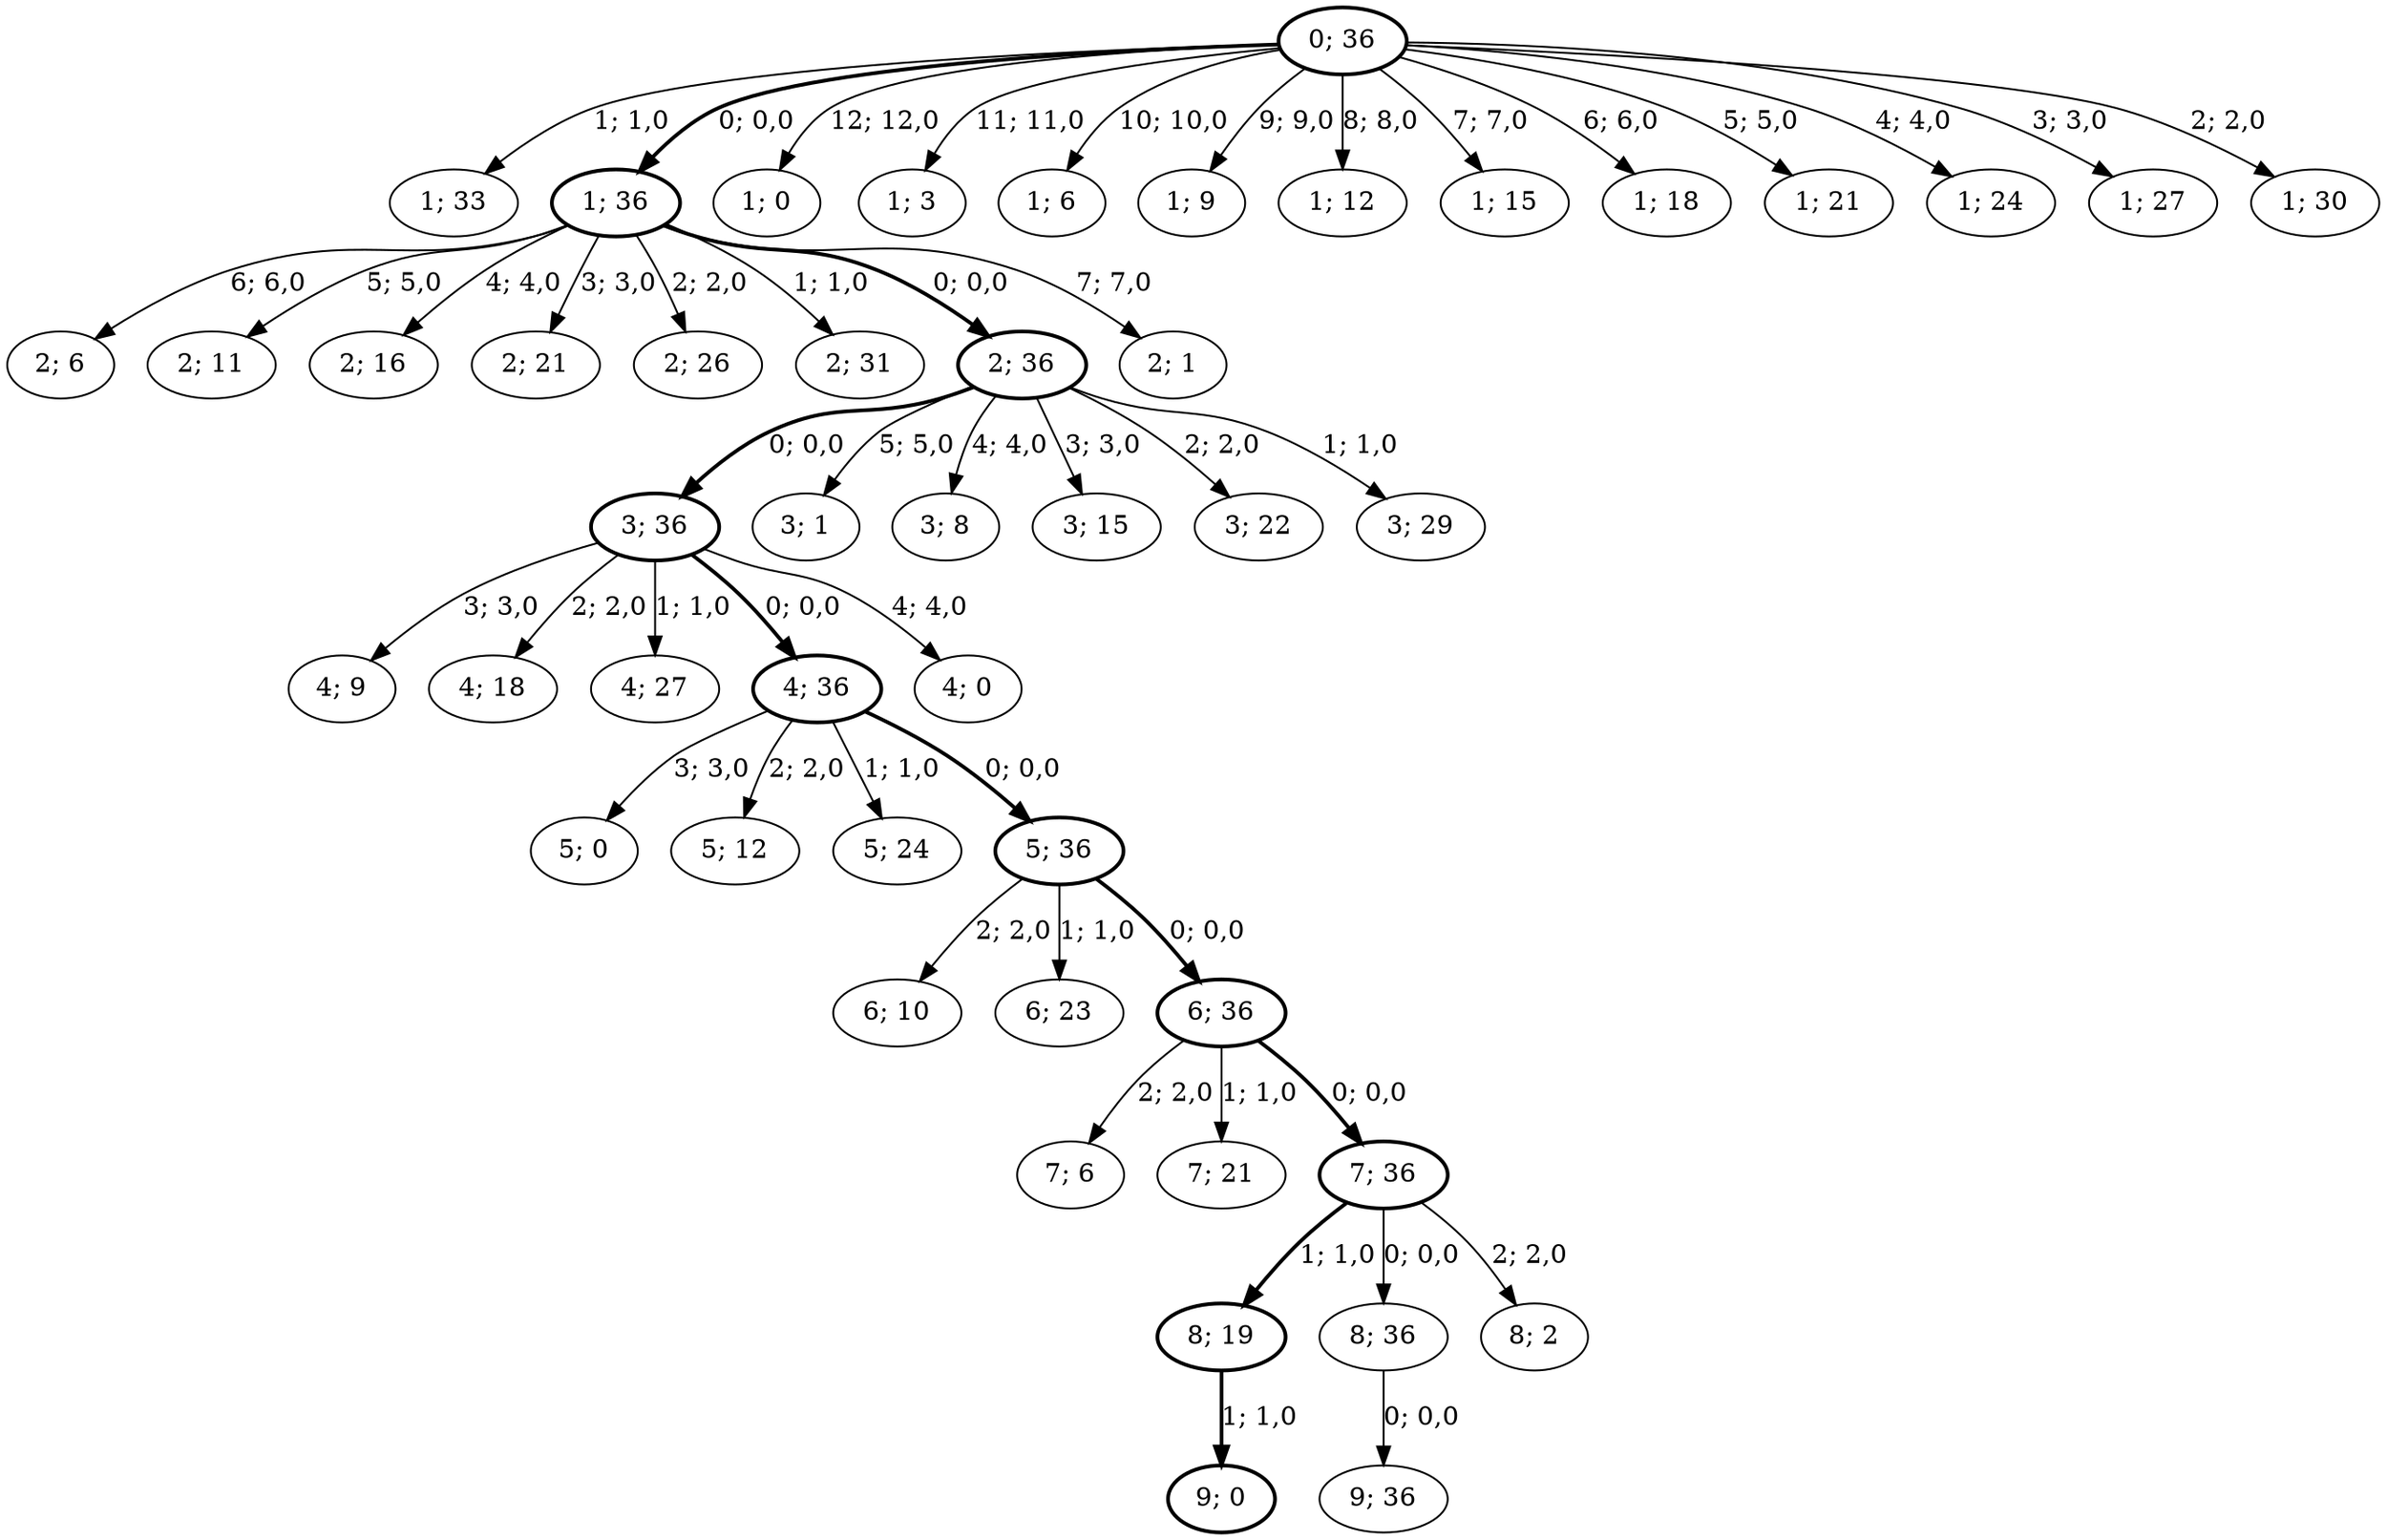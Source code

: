 strict digraph G {
  1 [ style="solid" label="1; 33" ];
  2 [ style="bold" label="3; 36" ];
  3 [ style="bold" label="1; 36" ];
  4 [ style="solid" label="2; 6" ];
  5 [ style="solid" label="6; 10" ];
  6 [ style="solid" label="4; 9" ];
  7 [ style="solid" label="2; 11" ];
  8 [ style="bold" label="8; 19" ];
  9 [ style="solid" label="2; 16" ];
  10 [ style="solid" label="4; 18" ];
  11 [ style="solid" label="6; 23" ];
  12 [ style="solid" label="2; 21" ];
  13 [ style="solid" label="4; 27" ];
  14 [ style="bold" label="9; 0" ];
  15 [ style="solid" label="2; 26" ];
  16 [ style="solid" label="5; 0" ];
  17 [ style="solid" label="8; 36" ];
  18 [ style="solid" label="2; 31" ];
  19 [ style="solid" label="3; 1" ];
  20 [ style="bold" label="6; 36" ];
  21 [ style="solid" label="1; 0" ];
  22 [ style="solid" label="7; 6" ];
  23 [ style="bold" label="4; 36" ];
  24 [ style="solid" label="1; 3" ];
  25 [ style="bold" label="2; 36" ];
  26 [ style="bold" label="0; 36" ];
  27 [ style="solid" label="1; 6" ];
  28 [ style="solid" label="3; 8" ];
  29 [ style="solid" label="5; 12" ];
  30 [ style="solid" label="1; 9" ];
  31 [ style="solid" label="1; 12" ];
  32 [ style="solid" label="3; 15" ];
  33 [ style="solid" label="1; 15" ];
  34 [ style="solid" label="7; 21" ];
  35 [ style="solid" label="1; 18" ];
  36 [ style="solid" label="3; 22" ];
  37 [ style="solid" label="5; 24" ];
  38 [ style="solid" label="1; 21" ];
  39 [ style="solid" label="1; 24" ];
  40 [ style="solid" label="1; 27" ];
  41 [ style="solid" label="3; 29" ];
  42 [ style="solid" label="8; 2" ];
  43 [ style="solid" label="9; 36" ];
  44 [ style="solid" label="4; 0" ];
  45 [ style="solid" label="1; 30" ];
  46 [ style="bold" label="7; 36" ];
  47 [ style="solid" label="2; 1" ];
  48 [ style="bold" label="5; 36" ];
  26 -> 1 [ style="solid" label="1; 1,0" ];
  25 -> 2 [ style="bold" label="0; 0,0" ];
  26 -> 3 [ style="bold" label="0; 0,0" ];
  3 -> 4 [ style="solid" label="6; 6,0" ];
  48 -> 5 [ style="solid" label="2; 2,0" ];
  2 -> 6 [ style="solid" label="3; 3,0" ];
  3 -> 7 [ style="solid" label="5; 5,0" ];
  46 -> 8 [ style="bold" label="1; 1,0" ];
  3 -> 9 [ style="solid" label="4; 4,0" ];
  2 -> 10 [ style="solid" label="2; 2,0" ];
  48 -> 11 [ style="solid" label="1; 1,0" ];
  3 -> 12 [ style="solid" label="3; 3,0" ];
  2 -> 13 [ style="solid" label="1; 1,0" ];
  8 -> 14 [ style="bold" label="1; 1,0" ];
  3 -> 15 [ style="solid" label="2; 2,0" ];
  23 -> 16 [ style="solid" label="3; 3,0" ];
  46 -> 17 [ style="solid" label="0; 0,0" ];
  3 -> 18 [ style="solid" label="1; 1,0" ];
  25 -> 19 [ style="solid" label="5; 5,0" ];
  48 -> 20 [ style="bold" label="0; 0,0" ];
  26 -> 21 [ style="solid" label="12; 12,0" ];
  20 -> 22 [ style="solid" label="2; 2,0" ];
  2 -> 23 [ style="bold" label="0; 0,0" ];
  26 -> 24 [ style="solid" label="11; 11,0" ];
  3 -> 25 [ style="bold" label="0; 0,0" ];
  26 -> 27 [ style="solid" label="10; 10,0" ];
  25 -> 28 [ style="solid" label="4; 4,0" ];
  23 -> 29 [ style="solid" label="2; 2,0" ];
  26 -> 30 [ style="solid" label="9; 9,0" ];
  26 -> 31 [ style="solid" label="8; 8,0" ];
  25 -> 32 [ style="solid" label="3; 3,0" ];
  26 -> 33 [ style="solid" label="7; 7,0" ];
  20 -> 34 [ style="solid" label="1; 1,0" ];
  26 -> 35 [ style="solid" label="6; 6,0" ];
  25 -> 36 [ style="solid" label="2; 2,0" ];
  23 -> 37 [ style="solid" label="1; 1,0" ];
  26 -> 38 [ style="solid" label="5; 5,0" ];
  26 -> 39 [ style="solid" label="4; 4,0" ];
  26 -> 40 [ style="solid" label="3; 3,0" ];
  25 -> 41 [ style="solid" label="1; 1,0" ];
  46 -> 42 [ style="solid" label="2; 2,0" ];
  17 -> 43 [ style="solid" label="0; 0,0" ];
  2 -> 44 [ style="solid" label="4; 4,0" ];
  26 -> 45 [ style="solid" label="2; 2,0" ];
  20 -> 46 [ style="bold" label="0; 0,0" ];
  3 -> 47 [ style="solid" label="7; 7,0" ];
  23 -> 48 [ style="bold" label="0; 0,0" ];
}
